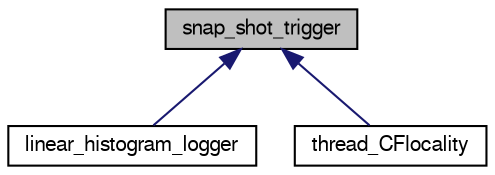 digraph G
{
  bgcolor="transparent";
  edge [fontname="FreeSans",fontsize="10",labelfontname="FreeSans",labelfontsize="10"];
  node [fontname="FreeSans",fontsize="10",shape=record];
  Node1 [label="snap_shot_trigger",height=0.2,width=0.4,color="black", fillcolor="grey75", style="filled" fontcolor="black"];
  Node1 -> Node2 [dir=back,color="midnightblue",fontsize="10",style="solid",fontname="FreeSans"];
  Node2 [label="linear_histogram_logger",height=0.2,width=0.4,color="black",URL="$classlinear__histogram__logger.html"];
  Node1 -> Node3 [dir=back,color="midnightblue",fontsize="10",style="solid",fontname="FreeSans"];
  Node3 [label="thread_CFlocality",height=0.2,width=0.4,color="black",URL="$classthread__CFlocality.html"];
}

